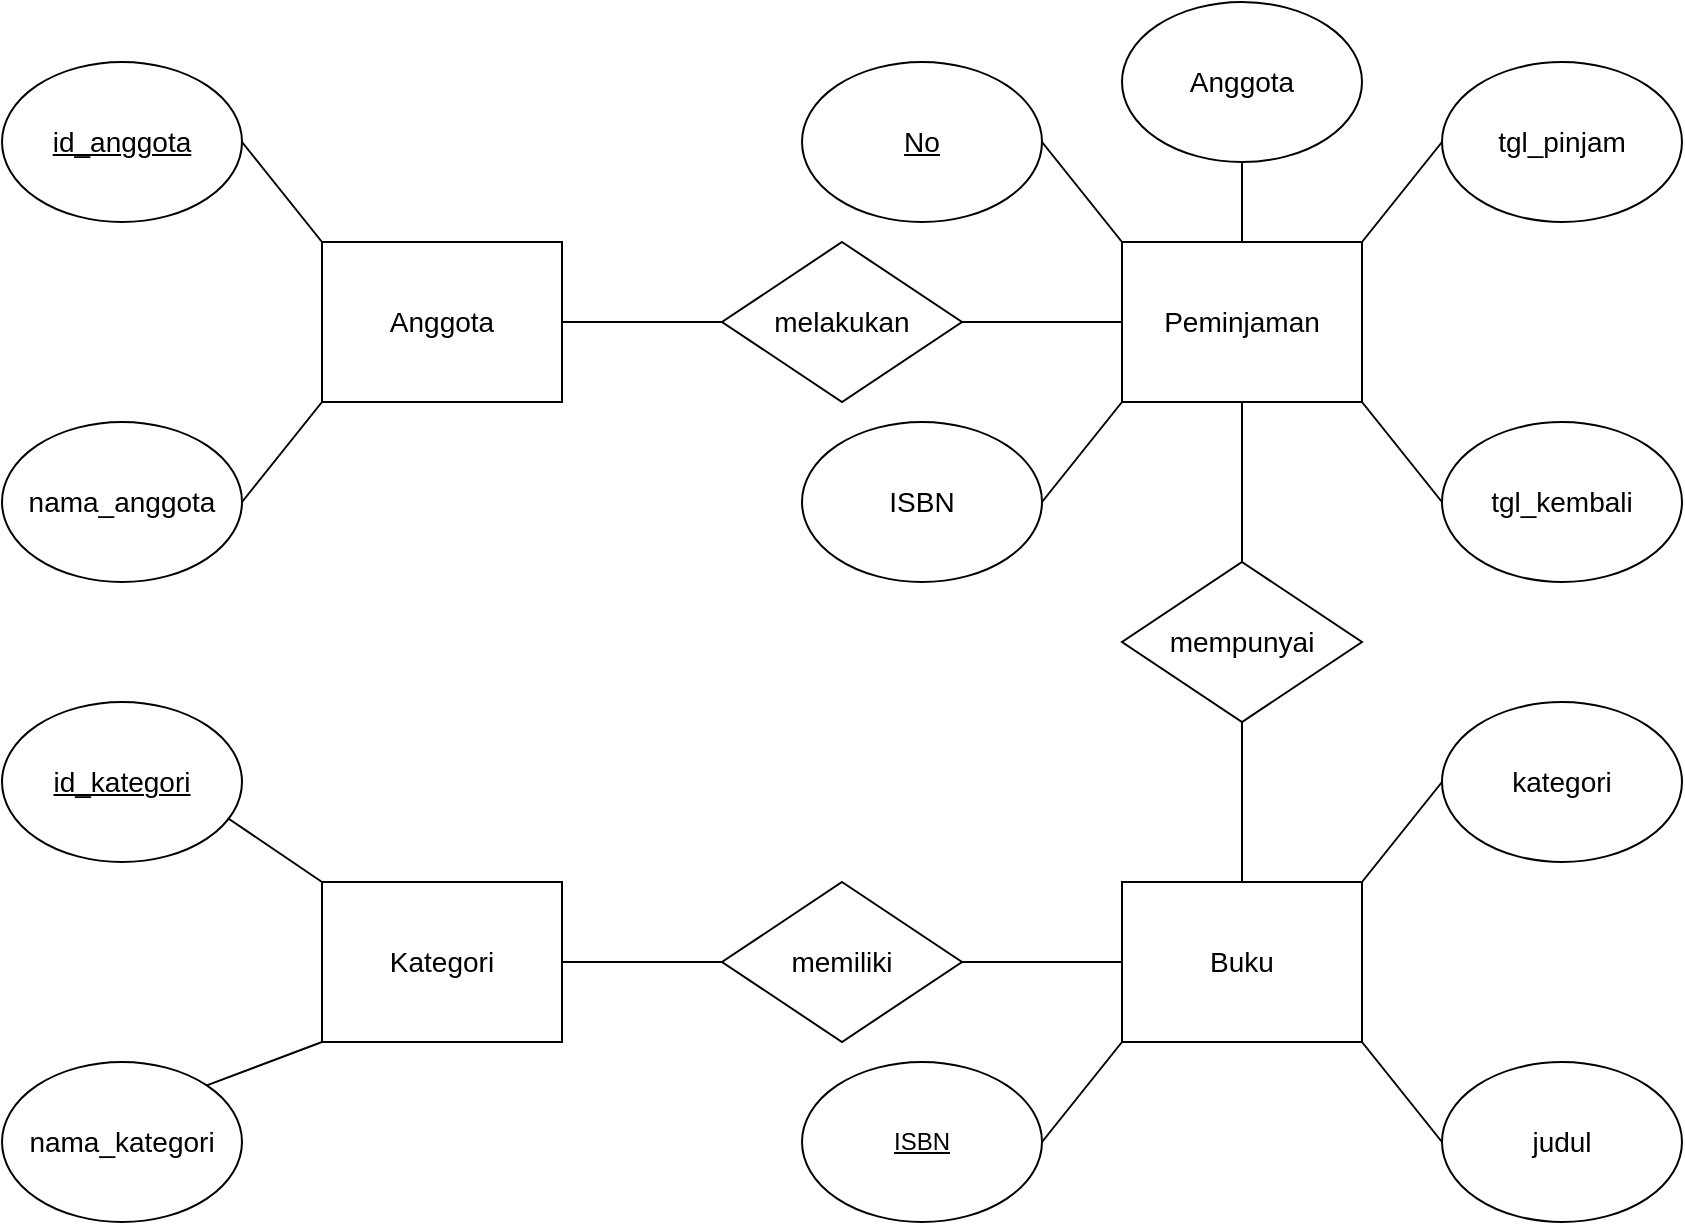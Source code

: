 <mxfile version="23.0.2" type="device">
  <diagram name="Page-1" id="qnQEXUf2RG3xRTGHQBT9">
    <mxGraphModel dx="1720" dy="1020" grid="1" gridSize="10" guides="1" tooltips="1" connect="1" arrows="1" fold="1" page="1" pageScale="1" pageWidth="1100" pageHeight="850" math="0" shadow="0">
      <root>
        <mxCell id="0" />
        <mxCell id="1" parent="0" />
        <mxCell id="WGK1r5Wkk-9FK4VEZlOg-2" value="&lt;font style=&quot;font-size: 14px;&quot;&gt;Anggota&lt;/font&gt;" style="whiteSpace=wrap;html=1;align=center;" vertex="1" parent="1">
          <mxGeometry x="160" y="240" width="120" height="80" as="geometry" />
        </mxCell>
        <mxCell id="WGK1r5Wkk-9FK4VEZlOg-3" value="&lt;font style=&quot;font-size: 14px;&quot;&gt;id_anggota&lt;/font&gt;" style="ellipse;whiteSpace=wrap;html=1;align=center;fontStyle=4;" vertex="1" parent="1">
          <mxGeometry y="150" width="120" height="80" as="geometry" />
        </mxCell>
        <mxCell id="WGK1r5Wkk-9FK4VEZlOg-4" value="" style="endArrow=none;html=1;rounded=0;exitX=1;exitY=0.5;exitDx=0;exitDy=0;entryX=0;entryY=0;entryDx=0;entryDy=0;" edge="1" parent="1" source="WGK1r5Wkk-9FK4VEZlOg-3" target="WGK1r5Wkk-9FK4VEZlOg-2">
          <mxGeometry relative="1" as="geometry">
            <mxPoint x="120" y="210" as="sourcePoint" />
            <mxPoint x="280" y="210" as="targetPoint" />
          </mxGeometry>
        </mxCell>
        <mxCell id="WGK1r5Wkk-9FK4VEZlOg-5" value="&lt;font style=&quot;font-size: 14px;&quot;&gt;nama_anggota&lt;/font&gt;" style="ellipse;whiteSpace=wrap;html=1;align=center;" vertex="1" parent="1">
          <mxGeometry y="330" width="120" height="80" as="geometry" />
        </mxCell>
        <mxCell id="WGK1r5Wkk-9FK4VEZlOg-6" value="" style="endArrow=none;html=1;rounded=0;exitX=0;exitY=1;exitDx=0;exitDy=0;entryX=1;entryY=0.5;entryDx=0;entryDy=0;" edge="1" parent="1" source="WGK1r5Wkk-9FK4VEZlOg-2" target="WGK1r5Wkk-9FK4VEZlOg-5">
          <mxGeometry relative="1" as="geometry">
            <mxPoint x="100" y="290" as="sourcePoint" />
            <mxPoint x="90" y="370" as="targetPoint" />
          </mxGeometry>
        </mxCell>
        <mxCell id="WGK1r5Wkk-9FK4VEZlOg-7" value="" style="endArrow=none;html=1;rounded=0;entryX=0;entryY=0.5;entryDx=0;entryDy=0;exitX=1;exitY=0.5;exitDx=0;exitDy=0;" edge="1" parent="1" source="WGK1r5Wkk-9FK4VEZlOg-2" target="WGK1r5Wkk-9FK4VEZlOg-15">
          <mxGeometry relative="1" as="geometry">
            <mxPoint x="250" y="260" as="sourcePoint" />
            <mxPoint x="274.645" y="285.858" as="targetPoint" />
          </mxGeometry>
        </mxCell>
        <mxCell id="WGK1r5Wkk-9FK4VEZlOg-8" value="&lt;font style=&quot;font-size: 14px;&quot;&gt;Peminjaman&lt;/font&gt;" style="whiteSpace=wrap;html=1;align=center;" vertex="1" parent="1">
          <mxGeometry x="560" y="240" width="120" height="80" as="geometry" />
        </mxCell>
        <mxCell id="WGK1r5Wkk-9FK4VEZlOg-9" value="&lt;font style=&quot;font-size: 14px;&quot;&gt;No&lt;/font&gt;" style="ellipse;whiteSpace=wrap;html=1;align=center;fontStyle=4;" vertex="1" parent="1">
          <mxGeometry x="400" y="150" width="120" height="80" as="geometry" />
        </mxCell>
        <mxCell id="WGK1r5Wkk-9FK4VEZlOg-10" value="" style="endArrow=none;html=1;rounded=0;exitX=1;exitY=0.5;exitDx=0;exitDy=0;entryX=0;entryY=0;entryDx=0;entryDy=0;" edge="1" parent="1" source="WGK1r5Wkk-9FK4VEZlOg-9" target="WGK1r5Wkk-9FK4VEZlOg-8">
          <mxGeometry relative="1" as="geometry">
            <mxPoint x="570" y="210" as="sourcePoint" />
            <mxPoint x="730" y="210" as="targetPoint" />
          </mxGeometry>
        </mxCell>
        <mxCell id="WGK1r5Wkk-9FK4VEZlOg-11" value="&lt;font style=&quot;font-size: 14px;&quot;&gt;tgl_pinjam&lt;/font&gt;" style="ellipse;whiteSpace=wrap;html=1;align=center;" vertex="1" parent="1">
          <mxGeometry x="720" y="150" width="120" height="80" as="geometry" />
        </mxCell>
        <mxCell id="WGK1r5Wkk-9FK4VEZlOg-12" value="&lt;font style=&quot;font-size: 14px;&quot;&gt;ISBN&lt;/font&gt;" style="ellipse;whiteSpace=wrap;html=1;align=center;" vertex="1" parent="1">
          <mxGeometry x="400" y="330" width="120" height="80" as="geometry" />
        </mxCell>
        <mxCell id="WGK1r5Wkk-9FK4VEZlOg-13" value="" style="endArrow=none;html=1;rounded=0;exitX=0;exitY=1;exitDx=0;exitDy=0;entryX=1;entryY=0.5;entryDx=0;entryDy=0;" edge="1" parent="1" source="WGK1r5Wkk-9FK4VEZlOg-8" target="WGK1r5Wkk-9FK4VEZlOg-12">
          <mxGeometry relative="1" as="geometry">
            <mxPoint x="550" y="290" as="sourcePoint" />
            <mxPoint x="710" y="290" as="targetPoint" />
          </mxGeometry>
        </mxCell>
        <mxCell id="WGK1r5Wkk-9FK4VEZlOg-14" value="" style="endArrow=none;html=1;rounded=0;exitX=1;exitY=0;exitDx=0;exitDy=0;entryX=0;entryY=0.5;entryDx=0;entryDy=0;" edge="1" parent="1" source="WGK1r5Wkk-9FK4VEZlOg-8" target="WGK1r5Wkk-9FK4VEZlOg-11">
          <mxGeometry relative="1" as="geometry">
            <mxPoint x="740" y="270" as="sourcePoint" />
            <mxPoint x="747.574" y="271.716" as="targetPoint" />
          </mxGeometry>
        </mxCell>
        <mxCell id="WGK1r5Wkk-9FK4VEZlOg-15" value="&lt;font style=&quot;font-size: 14px;&quot;&gt;melakukan&lt;/font&gt;" style="shape=rhombus;perimeter=rhombusPerimeter;whiteSpace=wrap;html=1;align=center;" vertex="1" parent="1">
          <mxGeometry x="360" y="240" width="120" height="80" as="geometry" />
        </mxCell>
        <mxCell id="WGK1r5Wkk-9FK4VEZlOg-16" value="&lt;font style=&quot;font-size: 14px;&quot;&gt;Buku&lt;/font&gt;" style="whiteSpace=wrap;html=1;align=center;" vertex="1" parent="1">
          <mxGeometry x="560" y="560" width="120" height="80" as="geometry" />
        </mxCell>
        <mxCell id="WGK1r5Wkk-9FK4VEZlOg-17" value="ISBN" style="ellipse;whiteSpace=wrap;html=1;align=center;fontStyle=4;" vertex="1" parent="1">
          <mxGeometry x="400" y="650" width="120" height="80" as="geometry" />
        </mxCell>
        <mxCell id="WGK1r5Wkk-9FK4VEZlOg-18" value="" style="endArrow=none;html=1;rounded=0;exitX=1;exitY=0.5;exitDx=0;exitDy=0;entryX=0;entryY=1;entryDx=0;entryDy=0;" edge="1" parent="1" source="WGK1r5Wkk-9FK4VEZlOg-17" target="WGK1r5Wkk-9FK4VEZlOg-16">
          <mxGeometry relative="1" as="geometry">
            <mxPoint x="650" y="430" as="sourcePoint" />
            <mxPoint x="810" y="430" as="targetPoint" />
          </mxGeometry>
        </mxCell>
        <mxCell id="WGK1r5Wkk-9FK4VEZlOg-19" value="&lt;font style=&quot;font-size: 14px;&quot;&gt;kategori&lt;/font&gt;" style="ellipse;whiteSpace=wrap;html=1;align=center;" vertex="1" parent="1">
          <mxGeometry x="720" y="470" width="120" height="80" as="geometry" />
        </mxCell>
        <mxCell id="WGK1r5Wkk-9FK4VEZlOg-20" value="&lt;font style=&quot;font-size: 14px;&quot;&gt;judul&lt;/font&gt;" style="ellipse;whiteSpace=wrap;html=1;align=center;" vertex="1" parent="1">
          <mxGeometry x="720" y="650" width="120" height="80" as="geometry" />
        </mxCell>
        <mxCell id="WGK1r5Wkk-9FK4VEZlOg-21" value="" style="endArrow=none;html=1;rounded=0;exitX=1;exitY=1;exitDx=0;exitDy=0;entryX=0;entryY=0.5;entryDx=0;entryDy=0;" edge="1" parent="1" source="WGK1r5Wkk-9FK4VEZlOg-16" target="WGK1r5Wkk-9FK4VEZlOg-20">
          <mxGeometry relative="1" as="geometry">
            <mxPoint x="560" y="560" as="sourcePoint" />
            <mxPoint x="720" y="560" as="targetPoint" />
          </mxGeometry>
        </mxCell>
        <mxCell id="WGK1r5Wkk-9FK4VEZlOg-22" value="" style="endArrow=none;html=1;rounded=0;exitX=1;exitY=0;exitDx=0;exitDy=0;entryX=0;entryY=0.5;entryDx=0;entryDy=0;" edge="1" parent="1" source="WGK1r5Wkk-9FK4VEZlOg-16" target="WGK1r5Wkk-9FK4VEZlOg-19">
          <mxGeometry relative="1" as="geometry">
            <mxPoint x="750" y="540" as="sourcePoint" />
            <mxPoint x="910" y="540" as="targetPoint" />
          </mxGeometry>
        </mxCell>
        <mxCell id="WGK1r5Wkk-9FK4VEZlOg-23" value="&lt;font style=&quot;font-size: 14px;&quot;&gt;Anggota&lt;/font&gt;" style="ellipse;whiteSpace=wrap;html=1;align=center;" vertex="1" parent="1">
          <mxGeometry x="560" y="120" width="120" height="80" as="geometry" />
        </mxCell>
        <mxCell id="WGK1r5Wkk-9FK4VEZlOg-24" value="" style="endArrow=none;html=1;rounded=0;exitX=0.5;exitY=0;exitDx=0;exitDy=0;entryX=0.5;entryY=1;entryDx=0;entryDy=0;" edge="1" parent="1" source="WGK1r5Wkk-9FK4VEZlOg-8" target="WGK1r5Wkk-9FK4VEZlOg-23">
          <mxGeometry relative="1" as="geometry">
            <mxPoint x="680" y="200" as="sourcePoint" />
            <mxPoint x="900" y="190" as="targetPoint" />
          </mxGeometry>
        </mxCell>
        <mxCell id="WGK1r5Wkk-9FK4VEZlOg-25" value="" style="endArrow=none;html=1;rounded=0;entryX=0;entryY=0.5;entryDx=0;entryDy=0;exitX=1;exitY=0.5;exitDx=0;exitDy=0;" edge="1" parent="1" source="WGK1r5Wkk-9FK4VEZlOg-15" target="WGK1r5Wkk-9FK4VEZlOg-8">
          <mxGeometry relative="1" as="geometry">
            <mxPoint x="510" y="280" as="sourcePoint" />
            <mxPoint x="540" y="310" as="targetPoint" />
          </mxGeometry>
        </mxCell>
        <mxCell id="WGK1r5Wkk-9FK4VEZlOg-26" value="" style="endArrow=none;html=1;rounded=0;exitX=1;exitY=1;exitDx=0;exitDy=0;entryX=0;entryY=0.5;entryDx=0;entryDy=0;" edge="1" parent="1" source="WGK1r5Wkk-9FK4VEZlOg-8" target="WGK1r5Wkk-9FK4VEZlOg-27">
          <mxGeometry relative="1" as="geometry">
            <mxPoint x="720" y="270" as="sourcePoint" />
            <mxPoint x="737.574" y="371.716" as="targetPoint" />
          </mxGeometry>
        </mxCell>
        <mxCell id="WGK1r5Wkk-9FK4VEZlOg-27" value="&lt;font style=&quot;font-size: 14px;&quot;&gt;tgl_kembali&lt;/font&gt;" style="ellipse;whiteSpace=wrap;html=1;align=center;" vertex="1" parent="1">
          <mxGeometry x="720" y="330" width="120" height="80" as="geometry" />
        </mxCell>
        <mxCell id="WGK1r5Wkk-9FK4VEZlOg-28" value="&lt;font style=&quot;font-size: 14px;&quot;&gt;mempunyai&lt;/font&gt;" style="shape=rhombus;perimeter=rhombusPerimeter;whiteSpace=wrap;html=1;align=center;" vertex="1" parent="1">
          <mxGeometry x="560" y="400" width="120" height="80" as="geometry" />
        </mxCell>
        <mxCell id="WGK1r5Wkk-9FK4VEZlOg-29" value="&lt;font style=&quot;font-size: 14px;&quot;&gt;memiliki&lt;/font&gt;" style="shape=rhombus;perimeter=rhombusPerimeter;whiteSpace=wrap;html=1;align=center;" vertex="1" parent="1">
          <mxGeometry x="360" y="560" width="120" height="80" as="geometry" />
        </mxCell>
        <mxCell id="WGK1r5Wkk-9FK4VEZlOg-30" value="" style="endArrow=none;html=1;rounded=0;exitX=0.5;exitY=1;exitDx=0;exitDy=0;entryX=0.5;entryY=0;entryDx=0;entryDy=0;" edge="1" parent="1" source="WGK1r5Wkk-9FK4VEZlOg-28" target="WGK1r5Wkk-9FK4VEZlOg-16">
          <mxGeometry relative="1" as="geometry">
            <mxPoint x="420" y="480" as="sourcePoint" />
            <mxPoint x="580" y="480" as="targetPoint" />
          </mxGeometry>
        </mxCell>
        <mxCell id="WGK1r5Wkk-9FK4VEZlOg-31" value="" style="endArrow=none;html=1;rounded=0;exitX=0.5;exitY=1;exitDx=0;exitDy=0;entryX=0.5;entryY=0;entryDx=0;entryDy=0;" edge="1" parent="1" source="WGK1r5Wkk-9FK4VEZlOg-8" target="WGK1r5Wkk-9FK4VEZlOg-28">
          <mxGeometry relative="1" as="geometry">
            <mxPoint x="420" y="410" as="sourcePoint" />
            <mxPoint x="620" y="350" as="targetPoint" />
          </mxGeometry>
        </mxCell>
        <mxCell id="WGK1r5Wkk-9FK4VEZlOg-32" value="" style="endArrow=none;html=1;rounded=0;exitX=0;exitY=0.5;exitDx=0;exitDy=0;entryX=1;entryY=0.5;entryDx=0;entryDy=0;" edge="1" parent="1" source="WGK1r5Wkk-9FK4VEZlOg-29" target="WGK1r5Wkk-9FK4VEZlOg-34">
          <mxGeometry relative="1" as="geometry">
            <mxPoint x="400" y="710" as="sourcePoint" />
            <mxPoint x="560" y="710" as="targetPoint" />
          </mxGeometry>
        </mxCell>
        <mxCell id="WGK1r5Wkk-9FK4VEZlOg-33" value="" style="endArrow=none;html=1;rounded=0;exitX=0;exitY=0.5;exitDx=0;exitDy=0;entryX=1;entryY=0.5;entryDx=0;entryDy=0;" edge="1" parent="1" source="WGK1r5Wkk-9FK4VEZlOg-16" target="WGK1r5Wkk-9FK4VEZlOg-29">
          <mxGeometry relative="1" as="geometry">
            <mxPoint x="580" y="599" as="sourcePoint" />
            <mxPoint x="740" y="599" as="targetPoint" />
          </mxGeometry>
        </mxCell>
        <mxCell id="WGK1r5Wkk-9FK4VEZlOg-34" value="&lt;font style=&quot;font-size: 14px;&quot;&gt;Kategori&lt;/font&gt;" style="whiteSpace=wrap;html=1;align=center;" vertex="1" parent="1">
          <mxGeometry x="160" y="560" width="120" height="80" as="geometry" />
        </mxCell>
        <mxCell id="WGK1r5Wkk-9FK4VEZlOg-35" value="&lt;font style=&quot;font-size: 14px;&quot;&gt;id_kategori&lt;/font&gt;" style="ellipse;whiteSpace=wrap;html=1;align=center;fontStyle=4;" vertex="1" parent="1">
          <mxGeometry y="470" width="120" height="80" as="geometry" />
        </mxCell>
        <mxCell id="WGK1r5Wkk-9FK4VEZlOg-36" value="" style="endArrow=none;html=1;rounded=0;exitX=0.94;exitY=0.725;exitDx=0;exitDy=0;exitPerimeter=0;entryX=0;entryY=0;entryDx=0;entryDy=0;" edge="1" parent="1" source="WGK1r5Wkk-9FK4VEZlOg-35" target="WGK1r5Wkk-9FK4VEZlOg-34">
          <mxGeometry relative="1" as="geometry">
            <mxPoint x="170" y="540" as="sourcePoint" />
            <mxPoint x="330" y="540" as="targetPoint" />
          </mxGeometry>
        </mxCell>
        <mxCell id="WGK1r5Wkk-9FK4VEZlOg-37" value="&lt;font style=&quot;font-size: 14px;&quot;&gt;nama_kategori&lt;/font&gt;" style="ellipse;whiteSpace=wrap;html=1;align=center;" vertex="1" parent="1">
          <mxGeometry y="650" width="120" height="80" as="geometry" />
        </mxCell>
        <mxCell id="WGK1r5Wkk-9FK4VEZlOg-38" value="" style="endArrow=none;html=1;rounded=0;exitX=0;exitY=1;exitDx=0;exitDy=0;entryX=1;entryY=0;entryDx=0;entryDy=0;" edge="1" parent="1" source="WGK1r5Wkk-9FK4VEZlOg-34" target="WGK1r5Wkk-9FK4VEZlOg-37">
          <mxGeometry relative="1" as="geometry">
            <mxPoint x="150" y="620" as="sourcePoint" />
            <mxPoint x="310" y="620" as="targetPoint" />
          </mxGeometry>
        </mxCell>
      </root>
    </mxGraphModel>
  </diagram>
</mxfile>
